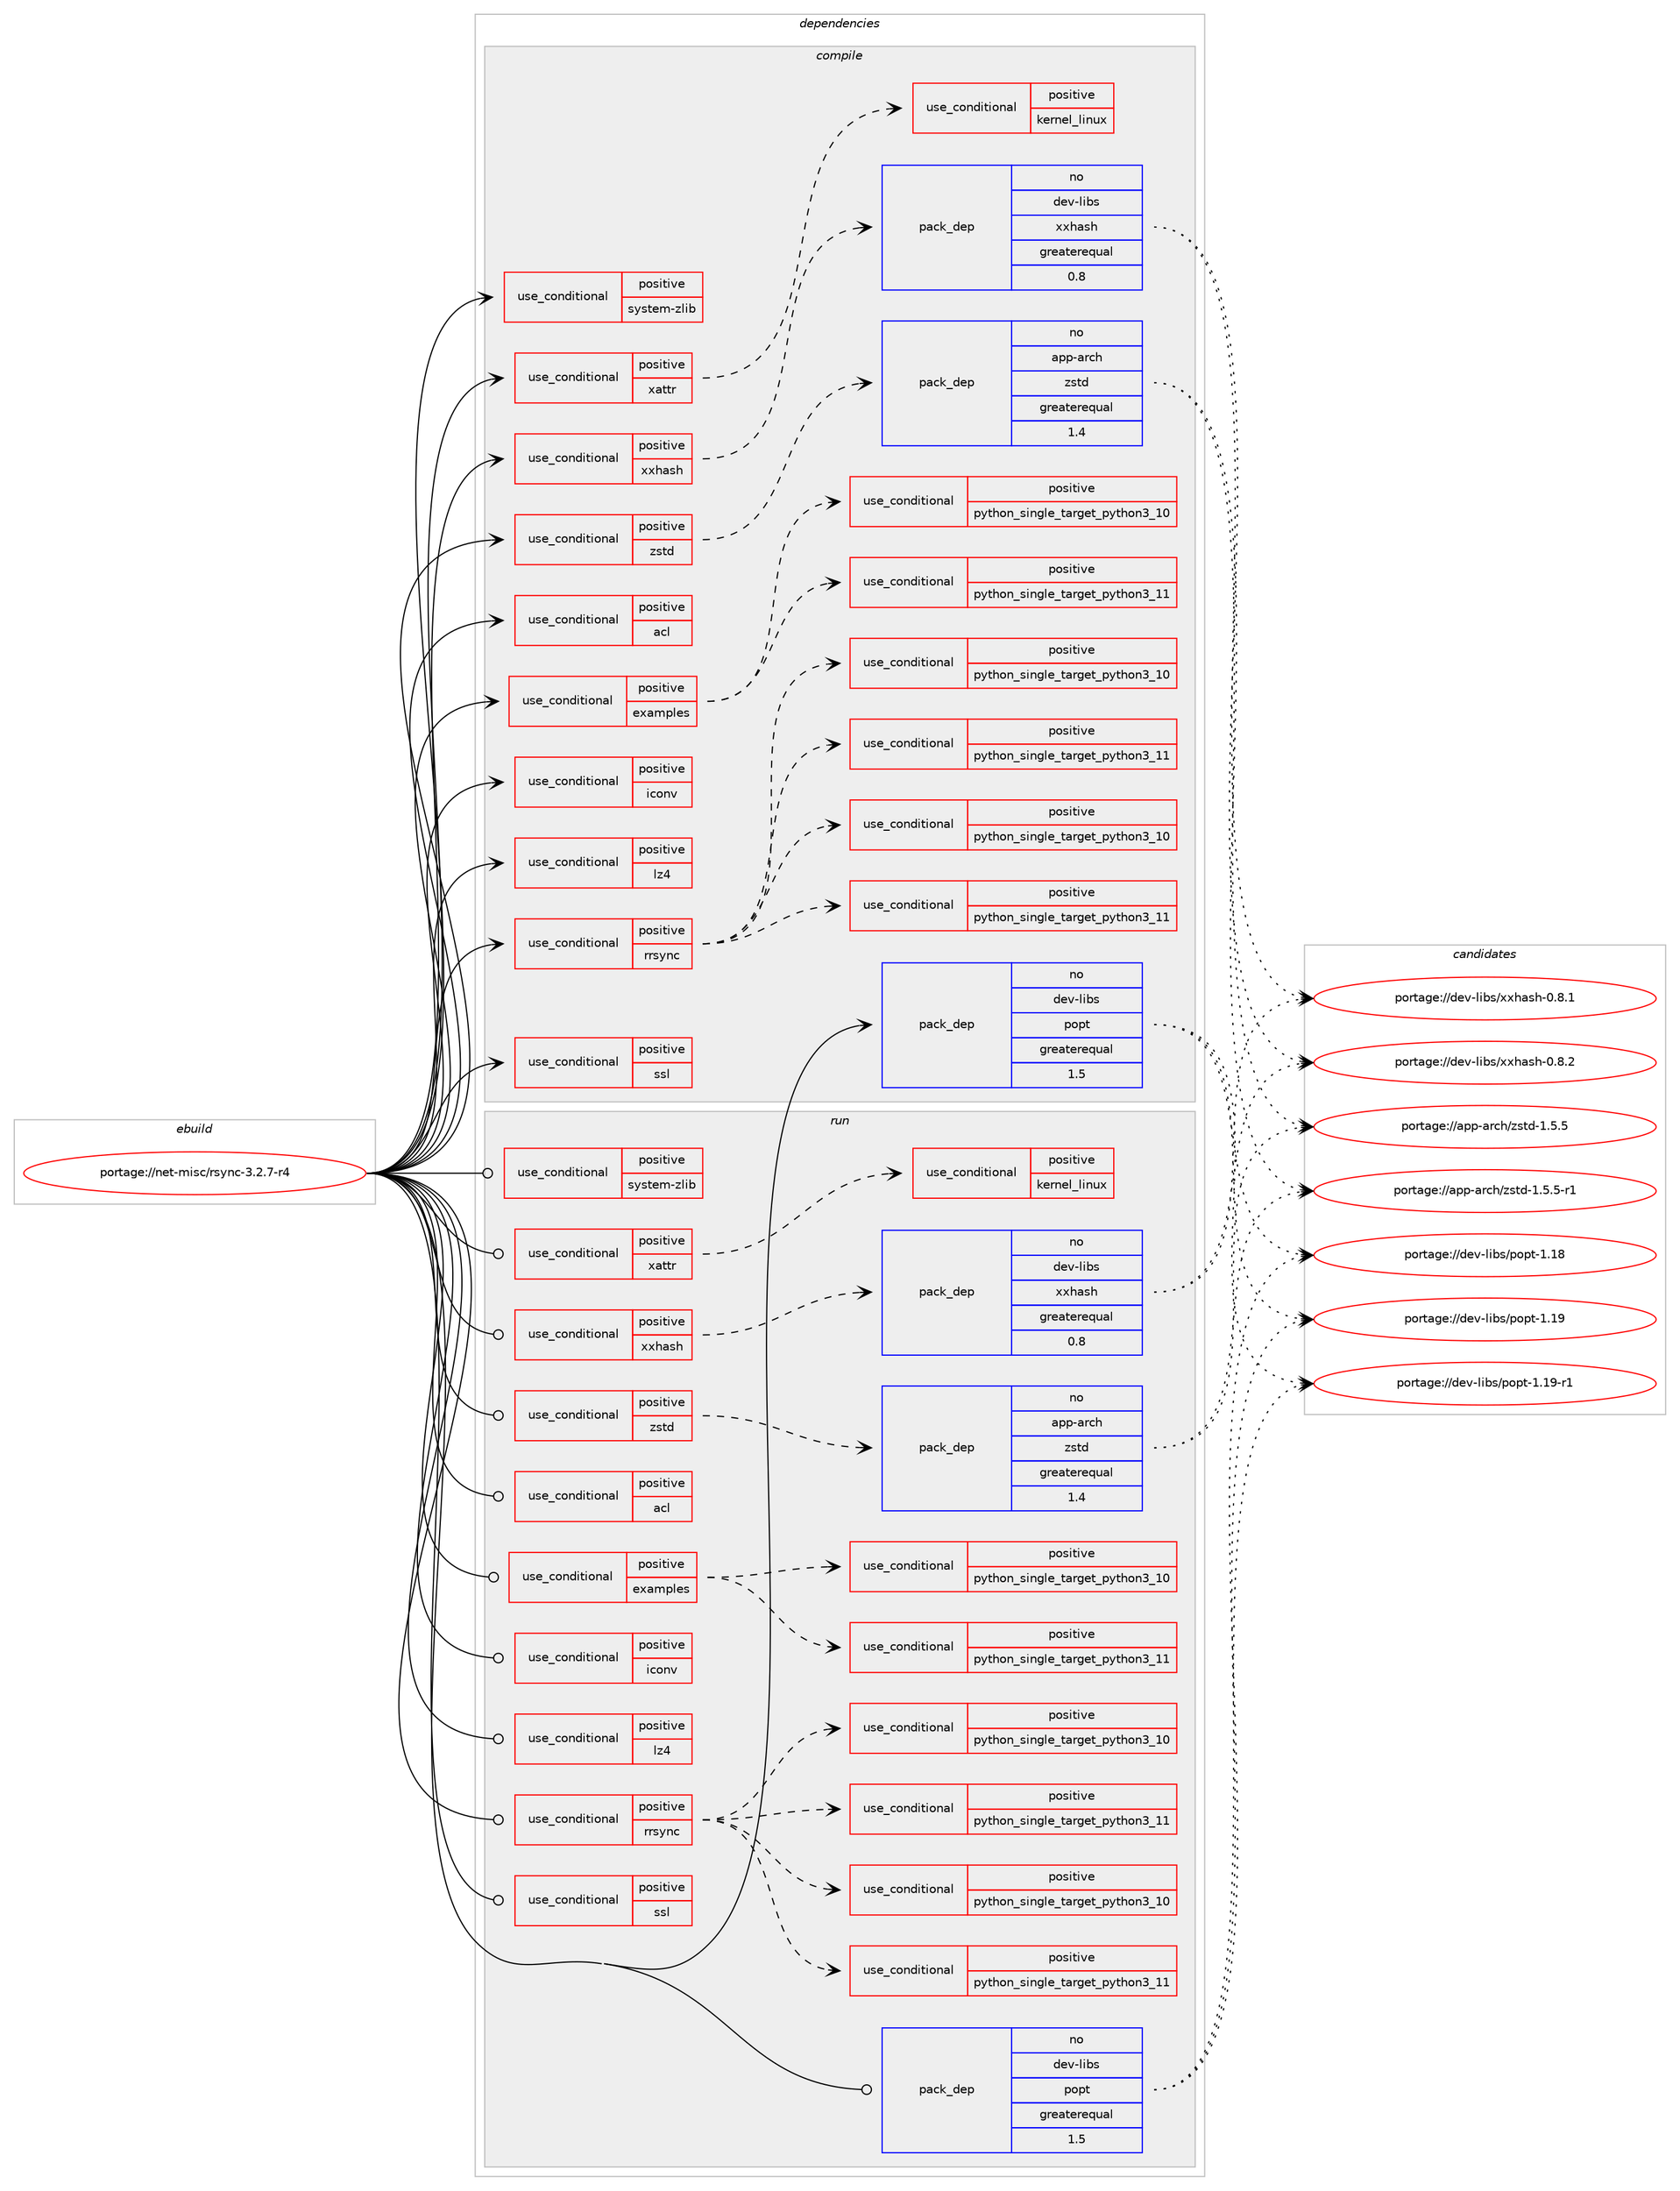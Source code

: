 digraph prolog {

# *************
# Graph options
# *************

newrank=true;
concentrate=true;
compound=true;
graph [rankdir=LR,fontname=Helvetica,fontsize=10,ranksep=1.5];#, ranksep=2.5, nodesep=0.2];
edge  [arrowhead=vee];
node  [fontname=Helvetica,fontsize=10];

# **********
# The ebuild
# **********

subgraph cluster_leftcol {
color=gray;
rank=same;
label=<<i>ebuild</i>>;
id [label="portage://net-misc/rsync-3.2.7-r4", color=red, width=4, href="../net-misc/rsync-3.2.7-r4.svg"];
}

# ****************
# The dependencies
# ****************

subgraph cluster_midcol {
color=gray;
label=<<i>dependencies</i>>;
subgraph cluster_compile {
fillcolor="#eeeeee";
style=filled;
label=<<i>compile</i>>;
subgraph cond5949 {
dependency8776 [label=<<TABLE BORDER="0" CELLBORDER="1" CELLSPACING="0" CELLPADDING="4"><TR><TD ROWSPAN="3" CELLPADDING="10">use_conditional</TD></TR><TR><TD>positive</TD></TR><TR><TD>acl</TD></TR></TABLE>>, shape=none, color=red];
# *** BEGIN UNKNOWN DEPENDENCY TYPE (TODO) ***
# dependency8776 -> package_dependency(portage://net-misc/rsync-3.2.7-r4,install,no,virtual,acl,none,[,,],[],[])
# *** END UNKNOWN DEPENDENCY TYPE (TODO) ***

}
id:e -> dependency8776:w [weight=20,style="solid",arrowhead="vee"];
subgraph cond5950 {
dependency8777 [label=<<TABLE BORDER="0" CELLBORDER="1" CELLSPACING="0" CELLPADDING="4"><TR><TD ROWSPAN="3" CELLPADDING="10">use_conditional</TD></TR><TR><TD>positive</TD></TR><TR><TD>examples</TD></TR></TABLE>>, shape=none, color=red];
subgraph cond5951 {
dependency8778 [label=<<TABLE BORDER="0" CELLBORDER="1" CELLSPACING="0" CELLPADDING="4"><TR><TD ROWSPAN="3" CELLPADDING="10">use_conditional</TD></TR><TR><TD>positive</TD></TR><TR><TD>python_single_target_python3_10</TD></TR></TABLE>>, shape=none, color=red];
# *** BEGIN UNKNOWN DEPENDENCY TYPE (TODO) ***
# dependency8778 -> package_dependency(portage://net-misc/rsync-3.2.7-r4,install,no,dev-lang,python,none,[,,],[slot(3.10)],[])
# *** END UNKNOWN DEPENDENCY TYPE (TODO) ***

}
dependency8777:e -> dependency8778:w [weight=20,style="dashed",arrowhead="vee"];
subgraph cond5952 {
dependency8779 [label=<<TABLE BORDER="0" CELLBORDER="1" CELLSPACING="0" CELLPADDING="4"><TR><TD ROWSPAN="3" CELLPADDING="10">use_conditional</TD></TR><TR><TD>positive</TD></TR><TR><TD>python_single_target_python3_11</TD></TR></TABLE>>, shape=none, color=red];
# *** BEGIN UNKNOWN DEPENDENCY TYPE (TODO) ***
# dependency8779 -> package_dependency(portage://net-misc/rsync-3.2.7-r4,install,no,dev-lang,python,none,[,,],[slot(3.11)],[])
# *** END UNKNOWN DEPENDENCY TYPE (TODO) ***

}
dependency8777:e -> dependency8779:w [weight=20,style="dashed",arrowhead="vee"];
# *** BEGIN UNKNOWN DEPENDENCY TYPE (TODO) ***
# dependency8777 -> package_dependency(portage://net-misc/rsync-3.2.7-r4,install,no,dev-lang,perl,none,[,,],[],[])
# *** END UNKNOWN DEPENDENCY TYPE (TODO) ***

}
id:e -> dependency8777:w [weight=20,style="solid",arrowhead="vee"];
subgraph cond5953 {
dependency8780 [label=<<TABLE BORDER="0" CELLBORDER="1" CELLSPACING="0" CELLPADDING="4"><TR><TD ROWSPAN="3" CELLPADDING="10">use_conditional</TD></TR><TR><TD>positive</TD></TR><TR><TD>iconv</TD></TR></TABLE>>, shape=none, color=red];
# *** BEGIN UNKNOWN DEPENDENCY TYPE (TODO) ***
# dependency8780 -> package_dependency(portage://net-misc/rsync-3.2.7-r4,install,no,virtual,libiconv,none,[,,],[],[])
# *** END UNKNOWN DEPENDENCY TYPE (TODO) ***

}
id:e -> dependency8780:w [weight=20,style="solid",arrowhead="vee"];
subgraph cond5954 {
dependency8781 [label=<<TABLE BORDER="0" CELLBORDER="1" CELLSPACING="0" CELLPADDING="4"><TR><TD ROWSPAN="3" CELLPADDING="10">use_conditional</TD></TR><TR><TD>positive</TD></TR><TR><TD>lz4</TD></TR></TABLE>>, shape=none, color=red];
# *** BEGIN UNKNOWN DEPENDENCY TYPE (TODO) ***
# dependency8781 -> package_dependency(portage://net-misc/rsync-3.2.7-r4,install,no,app-arch,lz4,none,[,,],any_same_slot,[])
# *** END UNKNOWN DEPENDENCY TYPE (TODO) ***

}
id:e -> dependency8781:w [weight=20,style="solid",arrowhead="vee"];
subgraph cond5955 {
dependency8782 [label=<<TABLE BORDER="0" CELLBORDER="1" CELLSPACING="0" CELLPADDING="4"><TR><TD ROWSPAN="3" CELLPADDING="10">use_conditional</TD></TR><TR><TD>positive</TD></TR><TR><TD>rrsync</TD></TR></TABLE>>, shape=none, color=red];
subgraph cond5956 {
dependency8783 [label=<<TABLE BORDER="0" CELLBORDER="1" CELLSPACING="0" CELLPADDING="4"><TR><TD ROWSPAN="3" CELLPADDING="10">use_conditional</TD></TR><TR><TD>positive</TD></TR><TR><TD>python_single_target_python3_10</TD></TR></TABLE>>, shape=none, color=red];
# *** BEGIN UNKNOWN DEPENDENCY TYPE (TODO) ***
# dependency8783 -> package_dependency(portage://net-misc/rsync-3.2.7-r4,install,no,dev-lang,python,none,[,,],[slot(3.10)],[])
# *** END UNKNOWN DEPENDENCY TYPE (TODO) ***

}
dependency8782:e -> dependency8783:w [weight=20,style="dashed",arrowhead="vee"];
subgraph cond5957 {
dependency8784 [label=<<TABLE BORDER="0" CELLBORDER="1" CELLSPACING="0" CELLPADDING="4"><TR><TD ROWSPAN="3" CELLPADDING="10">use_conditional</TD></TR><TR><TD>positive</TD></TR><TR><TD>python_single_target_python3_11</TD></TR></TABLE>>, shape=none, color=red];
# *** BEGIN UNKNOWN DEPENDENCY TYPE (TODO) ***
# dependency8784 -> package_dependency(portage://net-misc/rsync-3.2.7-r4,install,no,dev-lang,python,none,[,,],[slot(3.11)],[])
# *** END UNKNOWN DEPENDENCY TYPE (TODO) ***

}
dependency8782:e -> dependency8784:w [weight=20,style="dashed",arrowhead="vee"];
subgraph cond5958 {
dependency8785 [label=<<TABLE BORDER="0" CELLBORDER="1" CELLSPACING="0" CELLPADDING="4"><TR><TD ROWSPAN="3" CELLPADDING="10">use_conditional</TD></TR><TR><TD>positive</TD></TR><TR><TD>python_single_target_python3_10</TD></TR></TABLE>>, shape=none, color=red];
# *** BEGIN UNKNOWN DEPENDENCY TYPE (TODO) ***
# dependency8785 -> package_dependency(portage://net-misc/rsync-3.2.7-r4,install,no,dev-python,bracex,none,[,,],[],[use(enable(python_targets_python3_10),negative)])
# *** END UNKNOWN DEPENDENCY TYPE (TODO) ***

}
dependency8782:e -> dependency8785:w [weight=20,style="dashed",arrowhead="vee"];
subgraph cond5959 {
dependency8786 [label=<<TABLE BORDER="0" CELLBORDER="1" CELLSPACING="0" CELLPADDING="4"><TR><TD ROWSPAN="3" CELLPADDING="10">use_conditional</TD></TR><TR><TD>positive</TD></TR><TR><TD>python_single_target_python3_11</TD></TR></TABLE>>, shape=none, color=red];
# *** BEGIN UNKNOWN DEPENDENCY TYPE (TODO) ***
# dependency8786 -> package_dependency(portage://net-misc/rsync-3.2.7-r4,install,no,dev-python,bracex,none,[,,],[],[use(enable(python_targets_python3_11),negative)])
# *** END UNKNOWN DEPENDENCY TYPE (TODO) ***

}
dependency8782:e -> dependency8786:w [weight=20,style="dashed",arrowhead="vee"];
}
id:e -> dependency8782:w [weight=20,style="solid",arrowhead="vee"];
subgraph cond5960 {
dependency8787 [label=<<TABLE BORDER="0" CELLBORDER="1" CELLSPACING="0" CELLPADDING="4"><TR><TD ROWSPAN="3" CELLPADDING="10">use_conditional</TD></TR><TR><TD>positive</TD></TR><TR><TD>ssl</TD></TR></TABLE>>, shape=none, color=red];
# *** BEGIN UNKNOWN DEPENDENCY TYPE (TODO) ***
# dependency8787 -> package_dependency(portage://net-misc/rsync-3.2.7-r4,install,no,dev-libs,openssl,none,[,,],any_same_slot,[])
# *** END UNKNOWN DEPENDENCY TYPE (TODO) ***

}
id:e -> dependency8787:w [weight=20,style="solid",arrowhead="vee"];
subgraph cond5961 {
dependency8788 [label=<<TABLE BORDER="0" CELLBORDER="1" CELLSPACING="0" CELLPADDING="4"><TR><TD ROWSPAN="3" CELLPADDING="10">use_conditional</TD></TR><TR><TD>positive</TD></TR><TR><TD>system-zlib</TD></TR></TABLE>>, shape=none, color=red];
# *** BEGIN UNKNOWN DEPENDENCY TYPE (TODO) ***
# dependency8788 -> package_dependency(portage://net-misc/rsync-3.2.7-r4,install,no,sys-libs,zlib,none,[,,],[],[])
# *** END UNKNOWN DEPENDENCY TYPE (TODO) ***

}
id:e -> dependency8788:w [weight=20,style="solid",arrowhead="vee"];
subgraph cond5962 {
dependency8789 [label=<<TABLE BORDER="0" CELLBORDER="1" CELLSPACING="0" CELLPADDING="4"><TR><TD ROWSPAN="3" CELLPADDING="10">use_conditional</TD></TR><TR><TD>positive</TD></TR><TR><TD>xattr</TD></TR></TABLE>>, shape=none, color=red];
subgraph cond5963 {
dependency8790 [label=<<TABLE BORDER="0" CELLBORDER="1" CELLSPACING="0" CELLPADDING="4"><TR><TD ROWSPAN="3" CELLPADDING="10">use_conditional</TD></TR><TR><TD>positive</TD></TR><TR><TD>kernel_linux</TD></TR></TABLE>>, shape=none, color=red];
# *** BEGIN UNKNOWN DEPENDENCY TYPE (TODO) ***
# dependency8790 -> package_dependency(portage://net-misc/rsync-3.2.7-r4,install,no,sys-apps,attr,none,[,,],[],[])
# *** END UNKNOWN DEPENDENCY TYPE (TODO) ***

}
dependency8789:e -> dependency8790:w [weight=20,style="dashed",arrowhead="vee"];
}
id:e -> dependency8789:w [weight=20,style="solid",arrowhead="vee"];
subgraph cond5964 {
dependency8791 [label=<<TABLE BORDER="0" CELLBORDER="1" CELLSPACING="0" CELLPADDING="4"><TR><TD ROWSPAN="3" CELLPADDING="10">use_conditional</TD></TR><TR><TD>positive</TD></TR><TR><TD>xxhash</TD></TR></TABLE>>, shape=none, color=red];
subgraph pack2749 {
dependency8792 [label=<<TABLE BORDER="0" CELLBORDER="1" CELLSPACING="0" CELLPADDING="4" WIDTH="220"><TR><TD ROWSPAN="6" CELLPADDING="30">pack_dep</TD></TR><TR><TD WIDTH="110">no</TD></TR><TR><TD>dev-libs</TD></TR><TR><TD>xxhash</TD></TR><TR><TD>greaterequal</TD></TR><TR><TD>0.8</TD></TR></TABLE>>, shape=none, color=blue];
}
dependency8791:e -> dependency8792:w [weight=20,style="dashed",arrowhead="vee"];
}
id:e -> dependency8791:w [weight=20,style="solid",arrowhead="vee"];
subgraph cond5965 {
dependency8793 [label=<<TABLE BORDER="0" CELLBORDER="1" CELLSPACING="0" CELLPADDING="4"><TR><TD ROWSPAN="3" CELLPADDING="10">use_conditional</TD></TR><TR><TD>positive</TD></TR><TR><TD>zstd</TD></TR></TABLE>>, shape=none, color=red];
subgraph pack2750 {
dependency8794 [label=<<TABLE BORDER="0" CELLBORDER="1" CELLSPACING="0" CELLPADDING="4" WIDTH="220"><TR><TD ROWSPAN="6" CELLPADDING="30">pack_dep</TD></TR><TR><TD WIDTH="110">no</TD></TR><TR><TD>app-arch</TD></TR><TR><TD>zstd</TD></TR><TR><TD>greaterequal</TD></TR><TR><TD>1.4</TD></TR></TABLE>>, shape=none, color=blue];
}
dependency8793:e -> dependency8794:w [weight=20,style="dashed",arrowhead="vee"];
}
id:e -> dependency8793:w [weight=20,style="solid",arrowhead="vee"];
subgraph pack2751 {
dependency8795 [label=<<TABLE BORDER="0" CELLBORDER="1" CELLSPACING="0" CELLPADDING="4" WIDTH="220"><TR><TD ROWSPAN="6" CELLPADDING="30">pack_dep</TD></TR><TR><TD WIDTH="110">no</TD></TR><TR><TD>dev-libs</TD></TR><TR><TD>popt</TD></TR><TR><TD>greaterequal</TD></TR><TR><TD>1.5</TD></TR></TABLE>>, shape=none, color=blue];
}
id:e -> dependency8795:w [weight=20,style="solid",arrowhead="vee"];
}
subgraph cluster_compileandrun {
fillcolor="#eeeeee";
style=filled;
label=<<i>compile and run</i>>;
}
subgraph cluster_run {
fillcolor="#eeeeee";
style=filled;
label=<<i>run</i>>;
subgraph cond5966 {
dependency8796 [label=<<TABLE BORDER="0" CELLBORDER="1" CELLSPACING="0" CELLPADDING="4"><TR><TD ROWSPAN="3" CELLPADDING="10">use_conditional</TD></TR><TR><TD>positive</TD></TR><TR><TD>acl</TD></TR></TABLE>>, shape=none, color=red];
# *** BEGIN UNKNOWN DEPENDENCY TYPE (TODO) ***
# dependency8796 -> package_dependency(portage://net-misc/rsync-3.2.7-r4,run,no,virtual,acl,none,[,,],[],[])
# *** END UNKNOWN DEPENDENCY TYPE (TODO) ***

}
id:e -> dependency8796:w [weight=20,style="solid",arrowhead="odot"];
subgraph cond5967 {
dependency8797 [label=<<TABLE BORDER="0" CELLBORDER="1" CELLSPACING="0" CELLPADDING="4"><TR><TD ROWSPAN="3" CELLPADDING="10">use_conditional</TD></TR><TR><TD>positive</TD></TR><TR><TD>examples</TD></TR></TABLE>>, shape=none, color=red];
subgraph cond5968 {
dependency8798 [label=<<TABLE BORDER="0" CELLBORDER="1" CELLSPACING="0" CELLPADDING="4"><TR><TD ROWSPAN="3" CELLPADDING="10">use_conditional</TD></TR><TR><TD>positive</TD></TR><TR><TD>python_single_target_python3_10</TD></TR></TABLE>>, shape=none, color=red];
# *** BEGIN UNKNOWN DEPENDENCY TYPE (TODO) ***
# dependency8798 -> package_dependency(portage://net-misc/rsync-3.2.7-r4,run,no,dev-lang,python,none,[,,],[slot(3.10)],[])
# *** END UNKNOWN DEPENDENCY TYPE (TODO) ***

}
dependency8797:e -> dependency8798:w [weight=20,style="dashed",arrowhead="vee"];
subgraph cond5969 {
dependency8799 [label=<<TABLE BORDER="0" CELLBORDER="1" CELLSPACING="0" CELLPADDING="4"><TR><TD ROWSPAN="3" CELLPADDING="10">use_conditional</TD></TR><TR><TD>positive</TD></TR><TR><TD>python_single_target_python3_11</TD></TR></TABLE>>, shape=none, color=red];
# *** BEGIN UNKNOWN DEPENDENCY TYPE (TODO) ***
# dependency8799 -> package_dependency(portage://net-misc/rsync-3.2.7-r4,run,no,dev-lang,python,none,[,,],[slot(3.11)],[])
# *** END UNKNOWN DEPENDENCY TYPE (TODO) ***

}
dependency8797:e -> dependency8799:w [weight=20,style="dashed",arrowhead="vee"];
# *** BEGIN UNKNOWN DEPENDENCY TYPE (TODO) ***
# dependency8797 -> package_dependency(portage://net-misc/rsync-3.2.7-r4,run,no,dev-lang,perl,none,[,,],[],[])
# *** END UNKNOWN DEPENDENCY TYPE (TODO) ***

}
id:e -> dependency8797:w [weight=20,style="solid",arrowhead="odot"];
subgraph cond5970 {
dependency8800 [label=<<TABLE BORDER="0" CELLBORDER="1" CELLSPACING="0" CELLPADDING="4"><TR><TD ROWSPAN="3" CELLPADDING="10">use_conditional</TD></TR><TR><TD>positive</TD></TR><TR><TD>iconv</TD></TR></TABLE>>, shape=none, color=red];
# *** BEGIN UNKNOWN DEPENDENCY TYPE (TODO) ***
# dependency8800 -> package_dependency(portage://net-misc/rsync-3.2.7-r4,run,no,virtual,libiconv,none,[,,],[],[])
# *** END UNKNOWN DEPENDENCY TYPE (TODO) ***

}
id:e -> dependency8800:w [weight=20,style="solid",arrowhead="odot"];
subgraph cond5971 {
dependency8801 [label=<<TABLE BORDER="0" CELLBORDER="1" CELLSPACING="0" CELLPADDING="4"><TR><TD ROWSPAN="3" CELLPADDING="10">use_conditional</TD></TR><TR><TD>positive</TD></TR><TR><TD>lz4</TD></TR></TABLE>>, shape=none, color=red];
# *** BEGIN UNKNOWN DEPENDENCY TYPE (TODO) ***
# dependency8801 -> package_dependency(portage://net-misc/rsync-3.2.7-r4,run,no,app-arch,lz4,none,[,,],any_same_slot,[])
# *** END UNKNOWN DEPENDENCY TYPE (TODO) ***

}
id:e -> dependency8801:w [weight=20,style="solid",arrowhead="odot"];
subgraph cond5972 {
dependency8802 [label=<<TABLE BORDER="0" CELLBORDER="1" CELLSPACING="0" CELLPADDING="4"><TR><TD ROWSPAN="3" CELLPADDING="10">use_conditional</TD></TR><TR><TD>positive</TD></TR><TR><TD>rrsync</TD></TR></TABLE>>, shape=none, color=red];
subgraph cond5973 {
dependency8803 [label=<<TABLE BORDER="0" CELLBORDER="1" CELLSPACING="0" CELLPADDING="4"><TR><TD ROWSPAN="3" CELLPADDING="10">use_conditional</TD></TR><TR><TD>positive</TD></TR><TR><TD>python_single_target_python3_10</TD></TR></TABLE>>, shape=none, color=red];
# *** BEGIN UNKNOWN DEPENDENCY TYPE (TODO) ***
# dependency8803 -> package_dependency(portage://net-misc/rsync-3.2.7-r4,run,no,dev-lang,python,none,[,,],[slot(3.10)],[])
# *** END UNKNOWN DEPENDENCY TYPE (TODO) ***

}
dependency8802:e -> dependency8803:w [weight=20,style="dashed",arrowhead="vee"];
subgraph cond5974 {
dependency8804 [label=<<TABLE BORDER="0" CELLBORDER="1" CELLSPACING="0" CELLPADDING="4"><TR><TD ROWSPAN="3" CELLPADDING="10">use_conditional</TD></TR><TR><TD>positive</TD></TR><TR><TD>python_single_target_python3_11</TD></TR></TABLE>>, shape=none, color=red];
# *** BEGIN UNKNOWN DEPENDENCY TYPE (TODO) ***
# dependency8804 -> package_dependency(portage://net-misc/rsync-3.2.7-r4,run,no,dev-lang,python,none,[,,],[slot(3.11)],[])
# *** END UNKNOWN DEPENDENCY TYPE (TODO) ***

}
dependency8802:e -> dependency8804:w [weight=20,style="dashed",arrowhead="vee"];
subgraph cond5975 {
dependency8805 [label=<<TABLE BORDER="0" CELLBORDER="1" CELLSPACING="0" CELLPADDING="4"><TR><TD ROWSPAN="3" CELLPADDING="10">use_conditional</TD></TR><TR><TD>positive</TD></TR><TR><TD>python_single_target_python3_10</TD></TR></TABLE>>, shape=none, color=red];
# *** BEGIN UNKNOWN DEPENDENCY TYPE (TODO) ***
# dependency8805 -> package_dependency(portage://net-misc/rsync-3.2.7-r4,run,no,dev-python,bracex,none,[,,],[],[use(enable(python_targets_python3_10),negative)])
# *** END UNKNOWN DEPENDENCY TYPE (TODO) ***

}
dependency8802:e -> dependency8805:w [weight=20,style="dashed",arrowhead="vee"];
subgraph cond5976 {
dependency8806 [label=<<TABLE BORDER="0" CELLBORDER="1" CELLSPACING="0" CELLPADDING="4"><TR><TD ROWSPAN="3" CELLPADDING="10">use_conditional</TD></TR><TR><TD>positive</TD></TR><TR><TD>python_single_target_python3_11</TD></TR></TABLE>>, shape=none, color=red];
# *** BEGIN UNKNOWN DEPENDENCY TYPE (TODO) ***
# dependency8806 -> package_dependency(portage://net-misc/rsync-3.2.7-r4,run,no,dev-python,bracex,none,[,,],[],[use(enable(python_targets_python3_11),negative)])
# *** END UNKNOWN DEPENDENCY TYPE (TODO) ***

}
dependency8802:e -> dependency8806:w [weight=20,style="dashed",arrowhead="vee"];
}
id:e -> dependency8802:w [weight=20,style="solid",arrowhead="odot"];
subgraph cond5977 {
dependency8807 [label=<<TABLE BORDER="0" CELLBORDER="1" CELLSPACING="0" CELLPADDING="4"><TR><TD ROWSPAN="3" CELLPADDING="10">use_conditional</TD></TR><TR><TD>positive</TD></TR><TR><TD>ssl</TD></TR></TABLE>>, shape=none, color=red];
# *** BEGIN UNKNOWN DEPENDENCY TYPE (TODO) ***
# dependency8807 -> package_dependency(portage://net-misc/rsync-3.2.7-r4,run,no,dev-libs,openssl,none,[,,],any_same_slot,[])
# *** END UNKNOWN DEPENDENCY TYPE (TODO) ***

}
id:e -> dependency8807:w [weight=20,style="solid",arrowhead="odot"];
subgraph cond5978 {
dependency8808 [label=<<TABLE BORDER="0" CELLBORDER="1" CELLSPACING="0" CELLPADDING="4"><TR><TD ROWSPAN="3" CELLPADDING="10">use_conditional</TD></TR><TR><TD>positive</TD></TR><TR><TD>system-zlib</TD></TR></TABLE>>, shape=none, color=red];
# *** BEGIN UNKNOWN DEPENDENCY TYPE (TODO) ***
# dependency8808 -> package_dependency(portage://net-misc/rsync-3.2.7-r4,run,no,sys-libs,zlib,none,[,,],[],[])
# *** END UNKNOWN DEPENDENCY TYPE (TODO) ***

}
id:e -> dependency8808:w [weight=20,style="solid",arrowhead="odot"];
subgraph cond5979 {
dependency8809 [label=<<TABLE BORDER="0" CELLBORDER="1" CELLSPACING="0" CELLPADDING="4"><TR><TD ROWSPAN="3" CELLPADDING="10">use_conditional</TD></TR><TR><TD>positive</TD></TR><TR><TD>xattr</TD></TR></TABLE>>, shape=none, color=red];
subgraph cond5980 {
dependency8810 [label=<<TABLE BORDER="0" CELLBORDER="1" CELLSPACING="0" CELLPADDING="4"><TR><TD ROWSPAN="3" CELLPADDING="10">use_conditional</TD></TR><TR><TD>positive</TD></TR><TR><TD>kernel_linux</TD></TR></TABLE>>, shape=none, color=red];
# *** BEGIN UNKNOWN DEPENDENCY TYPE (TODO) ***
# dependency8810 -> package_dependency(portage://net-misc/rsync-3.2.7-r4,run,no,sys-apps,attr,none,[,,],[],[])
# *** END UNKNOWN DEPENDENCY TYPE (TODO) ***

}
dependency8809:e -> dependency8810:w [weight=20,style="dashed",arrowhead="vee"];
}
id:e -> dependency8809:w [weight=20,style="solid",arrowhead="odot"];
subgraph cond5981 {
dependency8811 [label=<<TABLE BORDER="0" CELLBORDER="1" CELLSPACING="0" CELLPADDING="4"><TR><TD ROWSPAN="3" CELLPADDING="10">use_conditional</TD></TR><TR><TD>positive</TD></TR><TR><TD>xxhash</TD></TR></TABLE>>, shape=none, color=red];
subgraph pack2752 {
dependency8812 [label=<<TABLE BORDER="0" CELLBORDER="1" CELLSPACING="0" CELLPADDING="4" WIDTH="220"><TR><TD ROWSPAN="6" CELLPADDING="30">pack_dep</TD></TR><TR><TD WIDTH="110">no</TD></TR><TR><TD>dev-libs</TD></TR><TR><TD>xxhash</TD></TR><TR><TD>greaterequal</TD></TR><TR><TD>0.8</TD></TR></TABLE>>, shape=none, color=blue];
}
dependency8811:e -> dependency8812:w [weight=20,style="dashed",arrowhead="vee"];
}
id:e -> dependency8811:w [weight=20,style="solid",arrowhead="odot"];
subgraph cond5982 {
dependency8813 [label=<<TABLE BORDER="0" CELLBORDER="1" CELLSPACING="0" CELLPADDING="4"><TR><TD ROWSPAN="3" CELLPADDING="10">use_conditional</TD></TR><TR><TD>positive</TD></TR><TR><TD>zstd</TD></TR></TABLE>>, shape=none, color=red];
subgraph pack2753 {
dependency8814 [label=<<TABLE BORDER="0" CELLBORDER="1" CELLSPACING="0" CELLPADDING="4" WIDTH="220"><TR><TD ROWSPAN="6" CELLPADDING="30">pack_dep</TD></TR><TR><TD WIDTH="110">no</TD></TR><TR><TD>app-arch</TD></TR><TR><TD>zstd</TD></TR><TR><TD>greaterequal</TD></TR><TR><TD>1.4</TD></TR></TABLE>>, shape=none, color=blue];
}
dependency8813:e -> dependency8814:w [weight=20,style="dashed",arrowhead="vee"];
}
id:e -> dependency8813:w [weight=20,style="solid",arrowhead="odot"];
subgraph pack2754 {
dependency8815 [label=<<TABLE BORDER="0" CELLBORDER="1" CELLSPACING="0" CELLPADDING="4" WIDTH="220"><TR><TD ROWSPAN="6" CELLPADDING="30">pack_dep</TD></TR><TR><TD WIDTH="110">no</TD></TR><TR><TD>dev-libs</TD></TR><TR><TD>popt</TD></TR><TR><TD>greaterequal</TD></TR><TR><TD>1.5</TD></TR></TABLE>>, shape=none, color=blue];
}
id:e -> dependency8815:w [weight=20,style="solid",arrowhead="odot"];
}
}

# **************
# The candidates
# **************

subgraph cluster_choices {
rank=same;
color=gray;
label=<<i>candidates</i>>;

subgraph choice2749 {
color=black;
nodesep=1;
choice10010111845108105981154712012010497115104454846564649 [label="portage://dev-libs/xxhash-0.8.1", color=red, width=4,href="../dev-libs/xxhash-0.8.1.svg"];
choice10010111845108105981154712012010497115104454846564650 [label="portage://dev-libs/xxhash-0.8.2", color=red, width=4,href="../dev-libs/xxhash-0.8.2.svg"];
dependency8792:e -> choice10010111845108105981154712012010497115104454846564649:w [style=dotted,weight="100"];
dependency8792:e -> choice10010111845108105981154712012010497115104454846564650:w [style=dotted,weight="100"];
}
subgraph choice2750 {
color=black;
nodesep=1;
choice9711211245971149910447122115116100454946534653 [label="portage://app-arch/zstd-1.5.5", color=red, width=4,href="../app-arch/zstd-1.5.5.svg"];
choice97112112459711499104471221151161004549465346534511449 [label="portage://app-arch/zstd-1.5.5-r1", color=red, width=4,href="../app-arch/zstd-1.5.5-r1.svg"];
dependency8794:e -> choice9711211245971149910447122115116100454946534653:w [style=dotted,weight="100"];
dependency8794:e -> choice97112112459711499104471221151161004549465346534511449:w [style=dotted,weight="100"];
}
subgraph choice2751 {
color=black;
nodesep=1;
choice1001011184510810598115471121111121164549464956 [label="portage://dev-libs/popt-1.18", color=red, width=4,href="../dev-libs/popt-1.18.svg"];
choice1001011184510810598115471121111121164549464957 [label="portage://dev-libs/popt-1.19", color=red, width=4,href="../dev-libs/popt-1.19.svg"];
choice10010111845108105981154711211111211645494649574511449 [label="portage://dev-libs/popt-1.19-r1", color=red, width=4,href="../dev-libs/popt-1.19-r1.svg"];
dependency8795:e -> choice1001011184510810598115471121111121164549464956:w [style=dotted,weight="100"];
dependency8795:e -> choice1001011184510810598115471121111121164549464957:w [style=dotted,weight="100"];
dependency8795:e -> choice10010111845108105981154711211111211645494649574511449:w [style=dotted,weight="100"];
}
subgraph choice2752 {
color=black;
nodesep=1;
choice10010111845108105981154712012010497115104454846564649 [label="portage://dev-libs/xxhash-0.8.1", color=red, width=4,href="../dev-libs/xxhash-0.8.1.svg"];
choice10010111845108105981154712012010497115104454846564650 [label="portage://dev-libs/xxhash-0.8.2", color=red, width=4,href="../dev-libs/xxhash-0.8.2.svg"];
dependency8812:e -> choice10010111845108105981154712012010497115104454846564649:w [style=dotted,weight="100"];
dependency8812:e -> choice10010111845108105981154712012010497115104454846564650:w [style=dotted,weight="100"];
}
subgraph choice2753 {
color=black;
nodesep=1;
choice9711211245971149910447122115116100454946534653 [label="portage://app-arch/zstd-1.5.5", color=red, width=4,href="../app-arch/zstd-1.5.5.svg"];
choice97112112459711499104471221151161004549465346534511449 [label="portage://app-arch/zstd-1.5.5-r1", color=red, width=4,href="../app-arch/zstd-1.5.5-r1.svg"];
dependency8814:e -> choice9711211245971149910447122115116100454946534653:w [style=dotted,weight="100"];
dependency8814:e -> choice97112112459711499104471221151161004549465346534511449:w [style=dotted,weight="100"];
}
subgraph choice2754 {
color=black;
nodesep=1;
choice1001011184510810598115471121111121164549464956 [label="portage://dev-libs/popt-1.18", color=red, width=4,href="../dev-libs/popt-1.18.svg"];
choice1001011184510810598115471121111121164549464957 [label="portage://dev-libs/popt-1.19", color=red, width=4,href="../dev-libs/popt-1.19.svg"];
choice10010111845108105981154711211111211645494649574511449 [label="portage://dev-libs/popt-1.19-r1", color=red, width=4,href="../dev-libs/popt-1.19-r1.svg"];
dependency8815:e -> choice1001011184510810598115471121111121164549464956:w [style=dotted,weight="100"];
dependency8815:e -> choice1001011184510810598115471121111121164549464957:w [style=dotted,weight="100"];
dependency8815:e -> choice10010111845108105981154711211111211645494649574511449:w [style=dotted,weight="100"];
}
}

}
